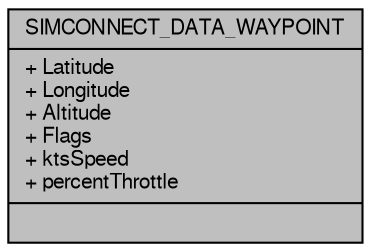 digraph "SIMCONNECT_DATA_WAYPOINT"
{
  bgcolor="transparent";
  edge [fontname="FreeSans",fontsize="10",labelfontname="FreeSans",labelfontsize="10"];
  node [fontname="FreeSans",fontsize="10",shape=record];
  Node1 [label="{SIMCONNECT_DATA_WAYPOINT\n|+ Latitude\l+ Longitude\l+ Altitude\l+ Flags\l+ ktsSpeed\l+ percentThrottle\l|}",height=0.2,width=0.4,color="black", fillcolor="grey75", style="filled" fontcolor="black"];
}

